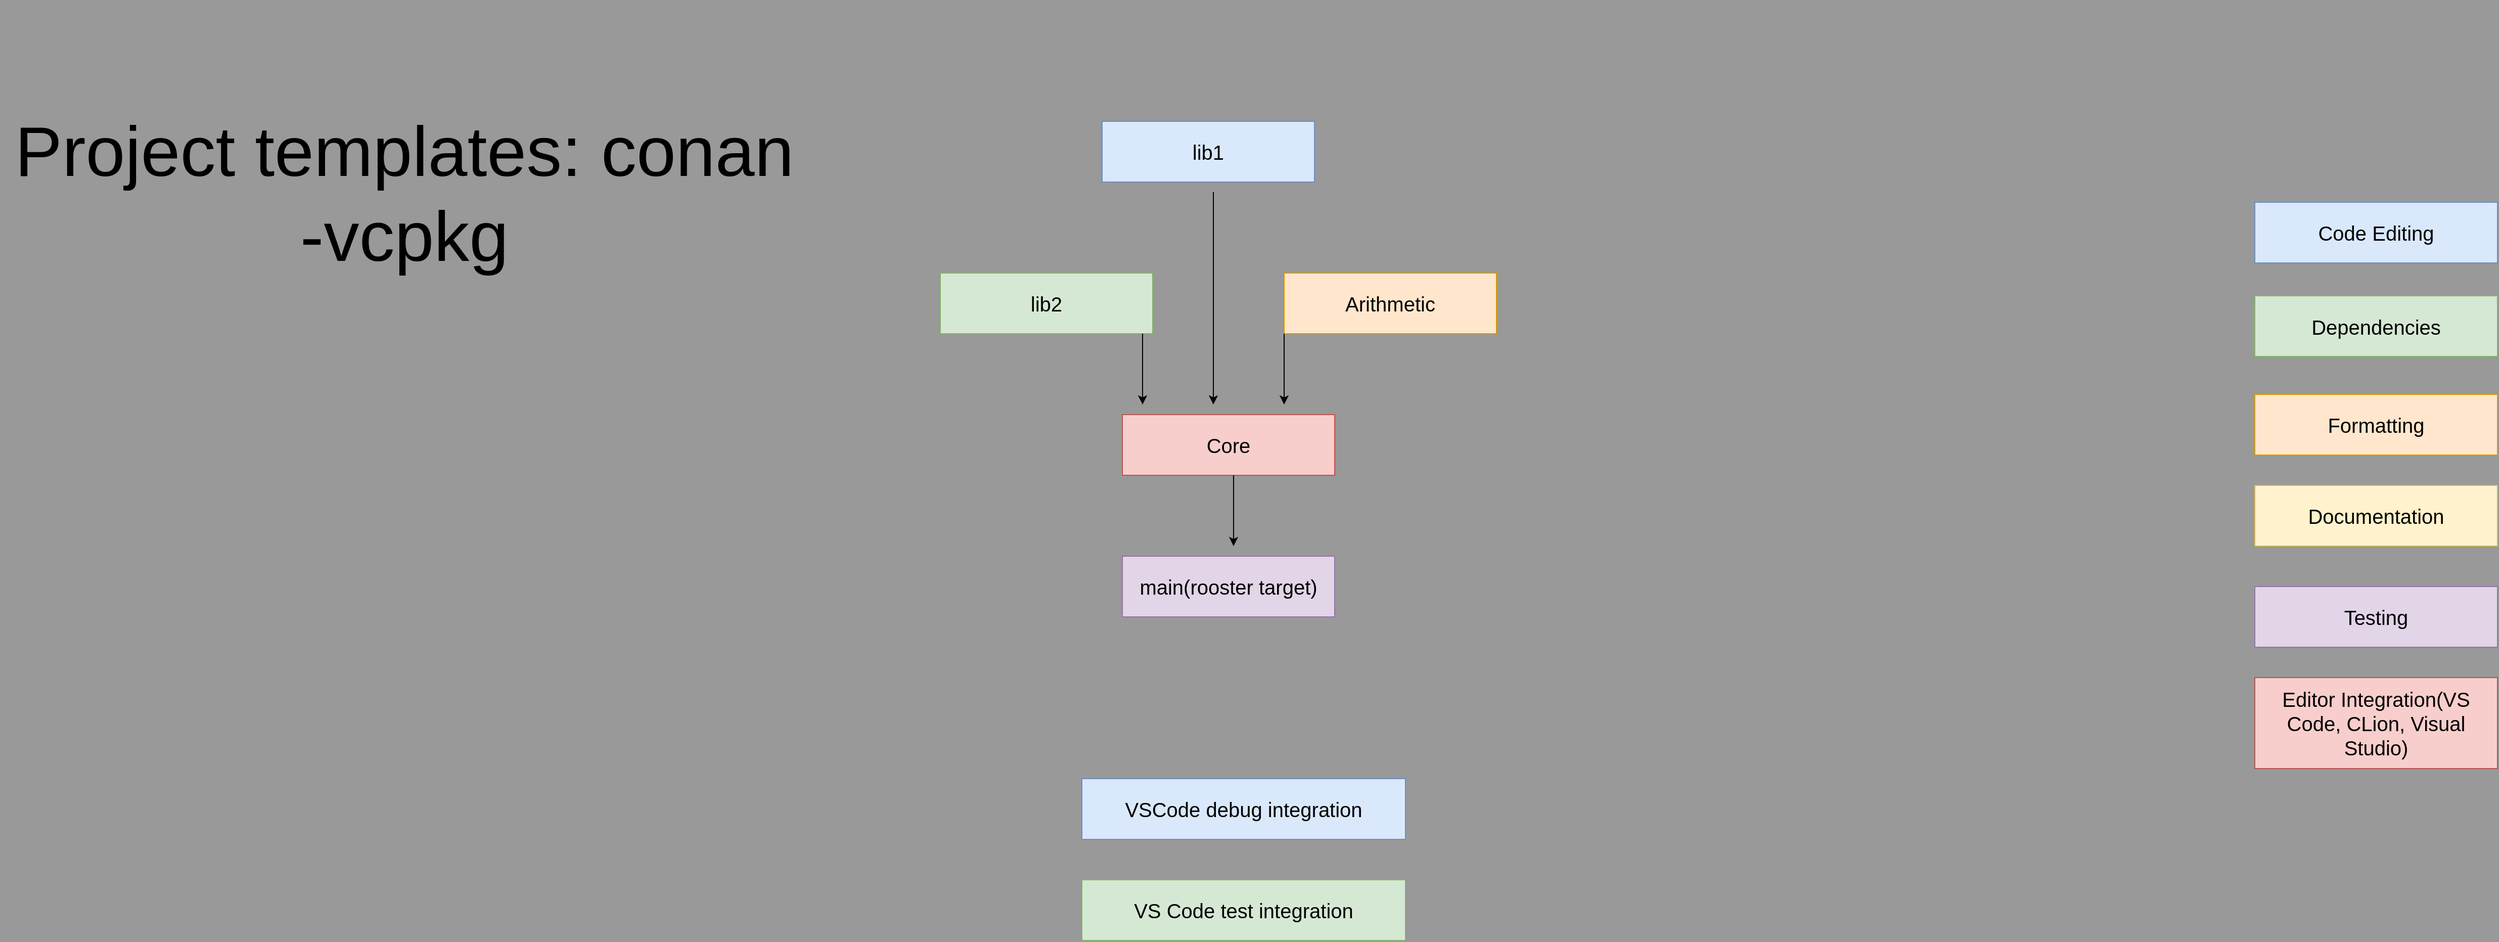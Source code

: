 <mxfile version="21.2.8" type="device">
  <diagram name="Page-1" id="wdU2vlvLfLhHSGHgqa0V">
    <mxGraphModel dx="5186" dy="918" grid="1" gridSize="10" guides="1" tooltips="1" connect="1" arrows="1" fold="1" page="1" pageScale="1" pageWidth="3300" pageHeight="4681" background="#999999" math="0" shadow="0">
      <root>
        <mxCell id="0" />
        <mxCell id="1" parent="0" />
        <mxCell id="08-NsosBbDU-mmR43x8U-31" value="&lt;span style=&quot;font-size: 70px;&quot;&gt;Project templates: conan -vcpkg&lt;/span&gt;" style="text;html=1;strokeColor=none;fillColor=none;align=center;verticalAlign=middle;whiteSpace=wrap;rounded=0;" parent="1" vertex="1">
          <mxGeometry x="-2940" y="150" width="800" height="382.5" as="geometry" />
        </mxCell>
        <mxCell id="ajgb5w3C1FOOEMtCHraB-1" value="&lt;font style=&quot;font-size: 20px;&quot;&gt;lib1&lt;/font&gt;" style="rounded=0;whiteSpace=wrap;html=1;fillColor=#dae8fc;strokeColor=#6c8ebf;" parent="1" vertex="1">
          <mxGeometry x="-1850" y="270" width="210" height="60" as="geometry" />
        </mxCell>
        <mxCell id="ajgb5w3C1FOOEMtCHraB-2" value="&lt;font style=&quot;font-size: 20px;&quot;&gt;lib2&lt;br&gt;&lt;/font&gt;" style="rounded=0;whiteSpace=wrap;html=1;fillColor=#d5e8d4;strokeColor=#82b366;" parent="1" vertex="1">
          <mxGeometry x="-2010" y="420" width="210" height="60" as="geometry" />
        </mxCell>
        <mxCell id="ajgb5w3C1FOOEMtCHraB-3" value="&lt;font style=&quot;font-size: 20px;&quot;&gt;Arithmetic&lt;br&gt;&lt;/font&gt;" style="rounded=0;whiteSpace=wrap;html=1;fillColor=#ffe6cc;strokeColor=#d79b00;" parent="1" vertex="1">
          <mxGeometry x="-1670" y="420" width="210" height="60" as="geometry" />
        </mxCell>
        <mxCell id="ajgb5w3C1FOOEMtCHraB-4" value="&lt;font style=&quot;font-size: 20px;&quot;&gt;main(rooster target)&lt;br&gt;&lt;/font&gt;" style="rounded=0;whiteSpace=wrap;html=1;fillColor=#e1d5e7;strokeColor=#9673a6;" parent="1" vertex="1">
          <mxGeometry x="-1830" y="700" width="210" height="60" as="geometry" />
        </mxCell>
        <mxCell id="ajgb5w3C1FOOEMtCHraB-5" value="&lt;font style=&quot;font-size: 20px;&quot;&gt;Core&lt;br&gt;&lt;/font&gt;" style="rounded=0;whiteSpace=wrap;html=1;fillColor=#f8cecc;strokeColor=#b85450;" parent="1" vertex="1">
          <mxGeometry x="-1830" y="560" width="210" height="60" as="geometry" />
        </mxCell>
        <mxCell id="ajgb5w3C1FOOEMtCHraB-6" value="" style="endArrow=classic;html=1;rounded=0;" parent="1" edge="1">
          <mxGeometry width="50" height="50" relative="1" as="geometry">
            <mxPoint x="-1810" y="480" as="sourcePoint" />
            <mxPoint x="-1810" y="550" as="targetPoint" />
          </mxGeometry>
        </mxCell>
        <mxCell id="ajgb5w3C1FOOEMtCHraB-7" value="" style="endArrow=classic;html=1;rounded=0;" parent="1" edge="1">
          <mxGeometry width="50" height="50" relative="1" as="geometry">
            <mxPoint x="-1740" y="340" as="sourcePoint" />
            <mxPoint x="-1740" y="550" as="targetPoint" />
          </mxGeometry>
        </mxCell>
        <mxCell id="ajgb5w3C1FOOEMtCHraB-8" value="" style="endArrow=classic;html=1;rounded=0;" parent="1" edge="1">
          <mxGeometry width="50" height="50" relative="1" as="geometry">
            <mxPoint x="-1670" y="480" as="sourcePoint" />
            <mxPoint x="-1670" y="550" as="targetPoint" />
          </mxGeometry>
        </mxCell>
        <mxCell id="ajgb5w3C1FOOEMtCHraB-9" value="" style="endArrow=classic;html=1;rounded=0;" parent="1" edge="1">
          <mxGeometry width="50" height="50" relative="1" as="geometry">
            <mxPoint x="-1720" y="620" as="sourcePoint" />
            <mxPoint x="-1720" y="690" as="targetPoint" />
          </mxGeometry>
        </mxCell>
        <mxCell id="ajgb5w3C1FOOEMtCHraB-10" value="&lt;font style=&quot;font-size: 20px;&quot;&gt;VSCode debug integration&lt;/font&gt;" style="rounded=0;whiteSpace=wrap;html=1;fillColor=#dae8fc;strokeColor=#6c8ebf;" parent="1" vertex="1">
          <mxGeometry x="-1870" y="920" width="320" height="60" as="geometry" />
        </mxCell>
        <mxCell id="ajgb5w3C1FOOEMtCHraB-11" value="&lt;font style=&quot;font-size: 20px;&quot;&gt;VS Code test integration&lt;/font&gt;" style="rounded=0;whiteSpace=wrap;html=1;fillColor=#d5e8d4;strokeColor=#82b366;" parent="1" vertex="1">
          <mxGeometry x="-1870" y="1020" width="320" height="60" as="geometry" />
        </mxCell>
        <mxCell id="VgE0eSYM-QdGVbMSEI3z-1" value="&lt;font style=&quot;font-size: 20px;&quot;&gt;Code Editing&lt;/font&gt;" style="rounded=0;whiteSpace=wrap;html=1;fillColor=#dae8fc;strokeColor=#6c8ebf;" vertex="1" parent="1">
          <mxGeometry x="-710" y="350" width="240" height="60" as="geometry" />
        </mxCell>
        <mxCell id="VgE0eSYM-QdGVbMSEI3z-2" value="&lt;font style=&quot;font-size: 20px;&quot;&gt;Dependencies&lt;/font&gt;" style="rounded=0;whiteSpace=wrap;html=1;fillColor=#d5e8d4;strokeColor=#82b366;" vertex="1" parent="1">
          <mxGeometry x="-710" y="442.5" width="240" height="60" as="geometry" />
        </mxCell>
        <mxCell id="VgE0eSYM-QdGVbMSEI3z-3" value="&lt;font style=&quot;font-size: 20px;&quot;&gt;Formatting&lt;/font&gt;" style="rounded=0;whiteSpace=wrap;html=1;fillColor=#ffe6cc;strokeColor=#d79b00;" vertex="1" parent="1">
          <mxGeometry x="-710" y="540" width="240" height="60" as="geometry" />
        </mxCell>
        <mxCell id="VgE0eSYM-QdGVbMSEI3z-4" value="&lt;font style=&quot;font-size: 20px;&quot;&gt;Documentation&lt;/font&gt;" style="rounded=0;whiteSpace=wrap;html=1;fillColor=#fff2cc;strokeColor=#d6b656;" vertex="1" parent="1">
          <mxGeometry x="-710" y="630" width="240" height="60" as="geometry" />
        </mxCell>
        <mxCell id="VgE0eSYM-QdGVbMSEI3z-5" value="&lt;font style=&quot;font-size: 20px;&quot;&gt;Testing&lt;/font&gt;" style="rounded=0;whiteSpace=wrap;html=1;fillColor=#e1d5e7;strokeColor=#9673a6;" vertex="1" parent="1">
          <mxGeometry x="-710" y="730" width="240" height="60" as="geometry" />
        </mxCell>
        <mxCell id="VgE0eSYM-QdGVbMSEI3z-6" value="&lt;font style=&quot;font-size: 20px;&quot;&gt;Editor Integration(VS Code, CLion, Visual Studio)&lt;/font&gt;" style="rounded=0;whiteSpace=wrap;html=1;fillColor=#f8cecc;strokeColor=#b85450;" vertex="1" parent="1">
          <mxGeometry x="-710" y="820" width="240" height="90" as="geometry" />
        </mxCell>
      </root>
    </mxGraphModel>
  </diagram>
</mxfile>
